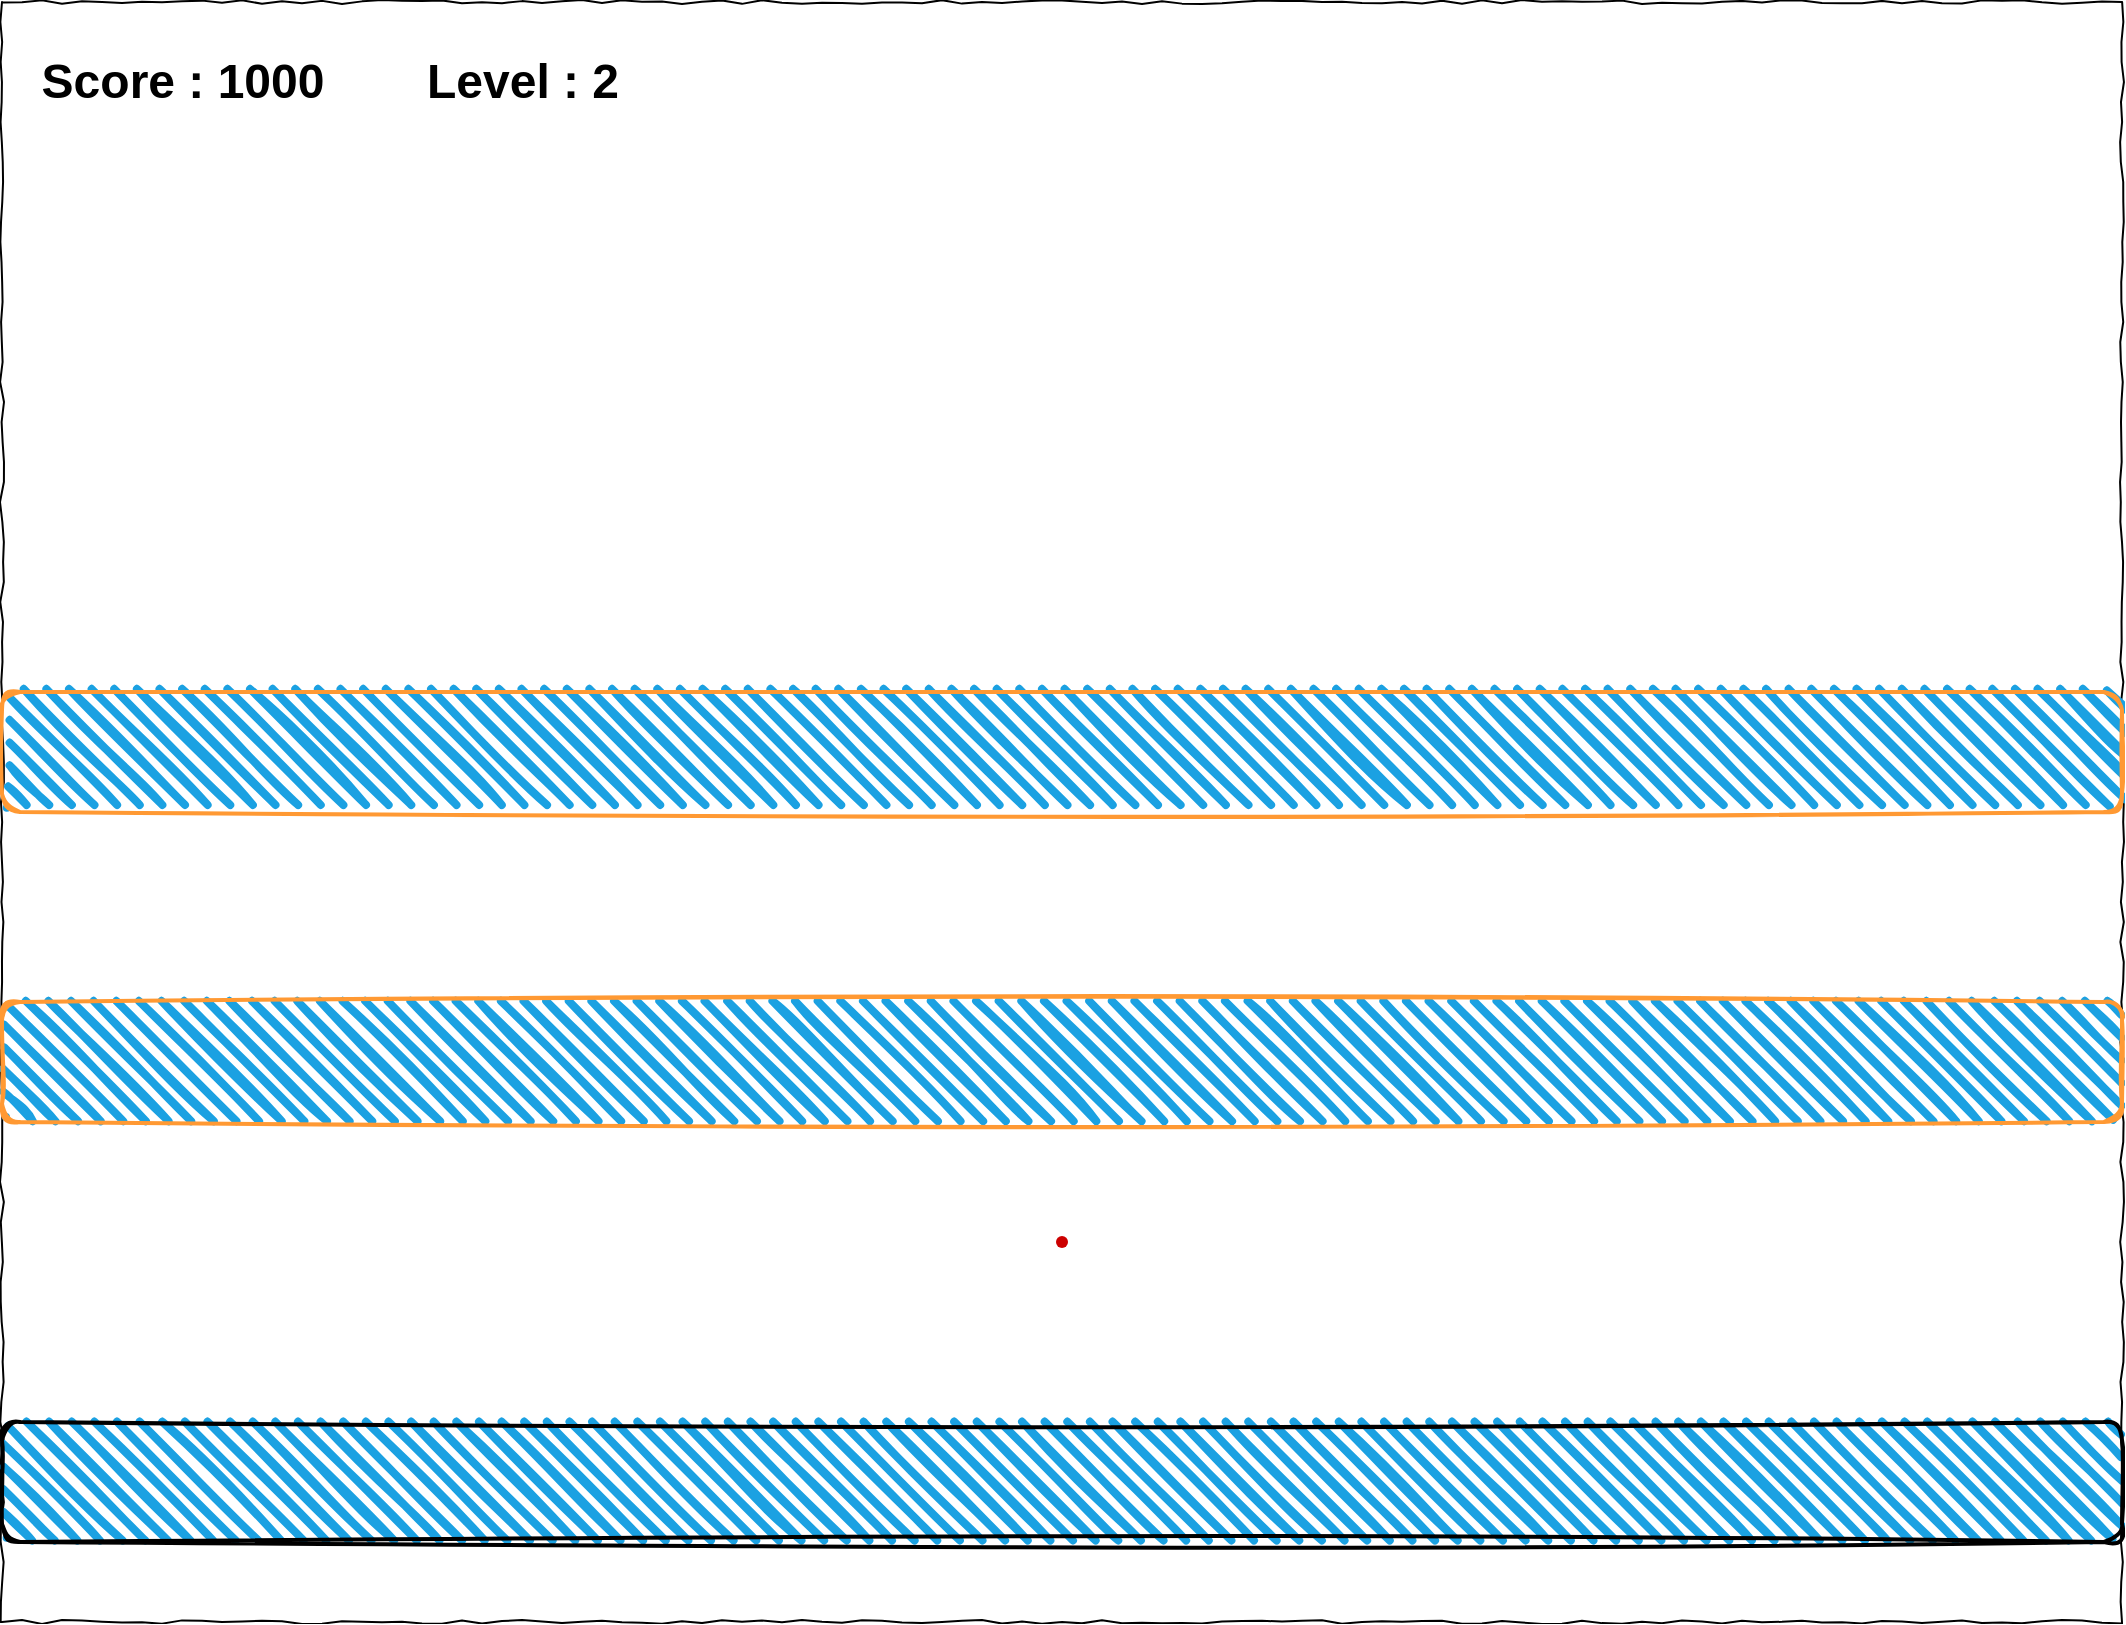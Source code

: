 <mxfile version="21.6.1" type="device">
  <diagram name="Page-1" id="03018318-947c-dd8e-b7a3-06fadd420f32">
    <mxGraphModel dx="1728" dy="1003" grid="1" gridSize="10" guides="1" tooltips="1" connect="1" arrows="1" fold="1" page="1" pageScale="1" pageWidth="1100" pageHeight="850" background="#ffffff" math="0" shadow="0">
      <root>
        <mxCell id="0" />
        <mxCell id="1" parent="0" />
        <mxCell id="677b7b8949515195-1" value="" style="whiteSpace=wrap;html=1;rounded=0;shadow=0;labelBackgroundColor=none;strokeColor=#000000;strokeWidth=1;fillColor=none;fontFamily=Verdana;fontSize=12;fontColor=#000000;align=center;comic=1;" parent="1" vertex="1">
          <mxGeometry x="20" y="20" width="1060" height="810" as="geometry" />
        </mxCell>
        <mxCell id="zCSYUkOgzCfgBfDGmvXy-1" value="" style="rounded=1;whiteSpace=wrap;html=1;strokeWidth=2;fillWeight=4;hachureGap=8;hachureAngle=45;fillColor=#1ba1e2;sketch=1;" vertex="1" parent="1">
          <mxGeometry x="20" y="730" width="1060" height="60" as="geometry" />
        </mxCell>
        <mxCell id="zCSYUkOgzCfgBfDGmvXy-2" value="" style="shape=waypoint;sketch=0;fillStyle=solid;size=6;pointerEvents=1;points=[];fillColor=none;resizable=0;rotatable=0;perimeter=centerPerimeter;snapToPoint=1;strokeColor=#CC0000;" vertex="1" parent="1">
          <mxGeometry x="540" y="630" width="20" height="20" as="geometry" />
        </mxCell>
        <mxCell id="zCSYUkOgzCfgBfDGmvXy-4" value="" style="rounded=1;whiteSpace=wrap;html=1;strokeWidth=2;fillWeight=4;hachureGap=8;hachureAngle=45;fillColor=#1ba1e2;sketch=1;strokeColor=#FF9933;" vertex="1" parent="1">
          <mxGeometry x="20" y="520" width="1060" height="60" as="geometry" />
        </mxCell>
        <mxCell id="zCSYUkOgzCfgBfDGmvXy-5" value="" style="rounded=1;whiteSpace=wrap;html=1;strokeWidth=2;fillWeight=4;hachureGap=8;hachureAngle=45;fillColor=#1ba1e2;sketch=1;strokeColor=#FF9933;" vertex="1" parent="1">
          <mxGeometry x="20" y="365" width="1060" height="60" as="geometry" />
        </mxCell>
        <mxCell id="zCSYUkOgzCfgBfDGmvXy-6" value="Score : 1000" style="text;strokeColor=none;fillColor=none;html=1;fontSize=24;fontStyle=1;verticalAlign=middle;align=center;" vertex="1" parent="1">
          <mxGeometry x="60" y="40" width="100" height="40" as="geometry" />
        </mxCell>
        <mxCell id="zCSYUkOgzCfgBfDGmvXy-7" value="Level : 2" style="text;strokeColor=none;fillColor=none;html=1;fontSize=24;fontStyle=1;verticalAlign=middle;align=center;" vertex="1" parent="1">
          <mxGeometry x="230" y="40" width="100" height="40" as="geometry" />
        </mxCell>
      </root>
    </mxGraphModel>
  </diagram>
</mxfile>

